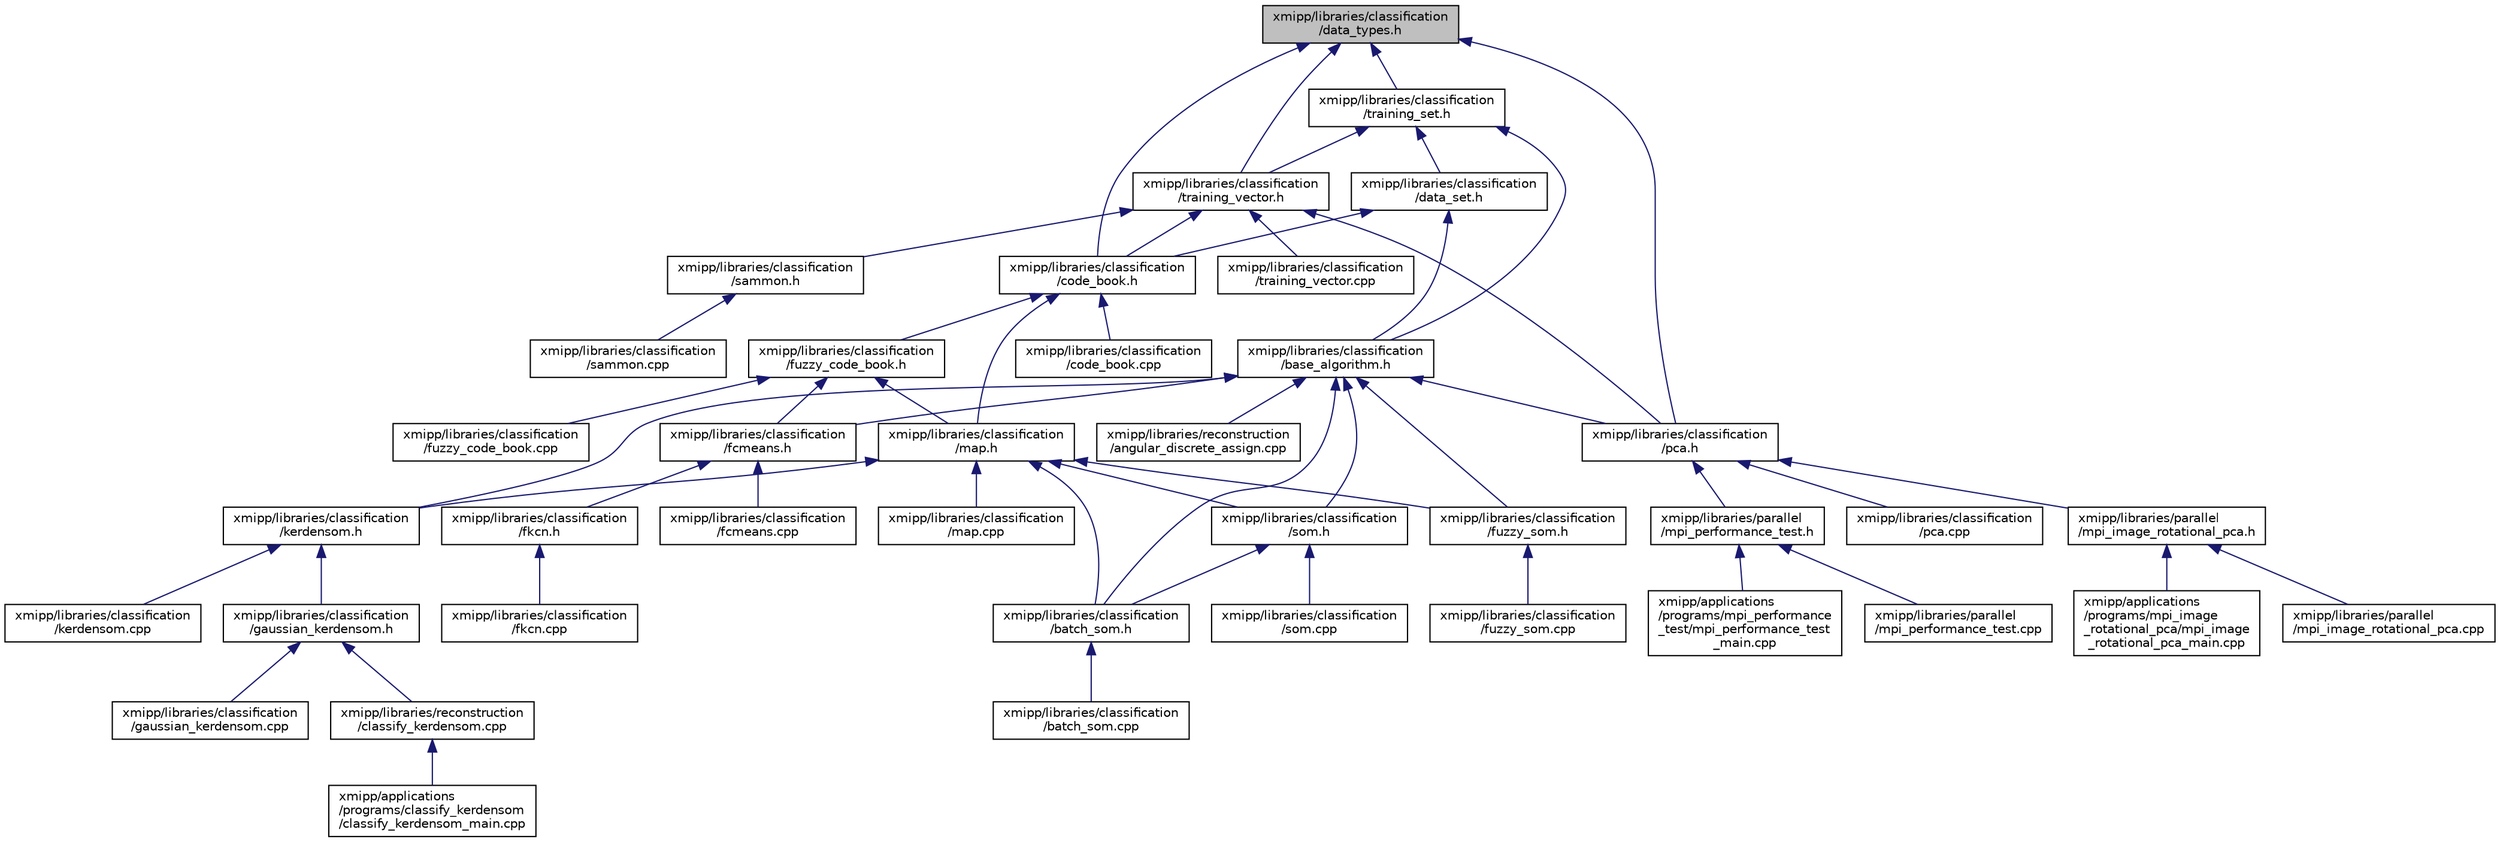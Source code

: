 digraph "xmipp/libraries/classification/data_types.h"
{
  edge [fontname="Helvetica",fontsize="10",labelfontname="Helvetica",labelfontsize="10"];
  node [fontname="Helvetica",fontsize="10",shape=record];
  Node6 [label="xmipp/libraries/classification\l/data_types.h",height=0.2,width=0.4,color="black", fillcolor="grey75", style="filled", fontcolor="black"];
  Node6 -> Node7 [dir="back",color="midnightblue",fontsize="10",style="solid",fontname="Helvetica"];
  Node7 [label="xmipp/libraries/classification\l/training_set.h",height=0.2,width=0.4,color="black", fillcolor="white", style="filled",URL="$training__set_8h.html"];
  Node7 -> Node8 [dir="back",color="midnightblue",fontsize="10",style="solid",fontname="Helvetica"];
  Node8 [label="xmipp/libraries/classification\l/base_algorithm.h",height=0.2,width=0.4,color="black", fillcolor="white", style="filled",URL="$base__algorithm_8h.html"];
  Node8 -> Node9 [dir="back",color="midnightblue",fontsize="10",style="solid",fontname="Helvetica"];
  Node9 [label="xmipp/libraries/classification\l/batch_som.h",height=0.2,width=0.4,color="black", fillcolor="white", style="filled",URL="$batch__som_8h.html"];
  Node9 -> Node10 [dir="back",color="midnightblue",fontsize="10",style="solid",fontname="Helvetica"];
  Node10 [label="xmipp/libraries/classification\l/batch_som.cpp",height=0.2,width=0.4,color="black", fillcolor="white", style="filled",URL="$batch__som_8cpp.html"];
  Node8 -> Node11 [dir="back",color="midnightblue",fontsize="10",style="solid",fontname="Helvetica"];
  Node11 [label="xmipp/libraries/classification\l/som.h",height=0.2,width=0.4,color="black", fillcolor="white", style="filled",URL="$som_8h.html"];
  Node11 -> Node9 [dir="back",color="midnightblue",fontsize="10",style="solid",fontname="Helvetica"];
  Node11 -> Node12 [dir="back",color="midnightblue",fontsize="10",style="solid",fontname="Helvetica"];
  Node12 [label="xmipp/libraries/classification\l/som.cpp",height=0.2,width=0.4,color="black", fillcolor="white", style="filled",URL="$som_8cpp.html"];
  Node8 -> Node13 [dir="back",color="midnightblue",fontsize="10",style="solid",fontname="Helvetica"];
  Node13 [label="xmipp/libraries/classification\l/fcmeans.h",height=0.2,width=0.4,color="black", fillcolor="white", style="filled",URL="$fcmeans_8h.html"];
  Node13 -> Node14 [dir="back",color="midnightblue",fontsize="10",style="solid",fontname="Helvetica"];
  Node14 [label="xmipp/libraries/classification\l/fcmeans.cpp",height=0.2,width=0.4,color="black", fillcolor="white", style="filled",URL="$fcmeans_8cpp.html"];
  Node13 -> Node15 [dir="back",color="midnightblue",fontsize="10",style="solid",fontname="Helvetica"];
  Node15 [label="xmipp/libraries/classification\l/fkcn.h",height=0.2,width=0.4,color="black", fillcolor="white", style="filled",URL="$fkcn_8h.html"];
  Node15 -> Node16 [dir="back",color="midnightblue",fontsize="10",style="solid",fontname="Helvetica"];
  Node16 [label="xmipp/libraries/classification\l/fkcn.cpp",height=0.2,width=0.4,color="black", fillcolor="white", style="filled",URL="$fkcn_8cpp.html"];
  Node8 -> Node17 [dir="back",color="midnightblue",fontsize="10",style="solid",fontname="Helvetica"];
  Node17 [label="xmipp/libraries/classification\l/fuzzy_som.h",height=0.2,width=0.4,color="black", fillcolor="white", style="filled",URL="$fuzzy__som_8h.html"];
  Node17 -> Node18 [dir="back",color="midnightblue",fontsize="10",style="solid",fontname="Helvetica"];
  Node18 [label="xmipp/libraries/classification\l/fuzzy_som.cpp",height=0.2,width=0.4,color="black", fillcolor="white", style="filled",URL="$fuzzy__som_8cpp.html"];
  Node8 -> Node19 [dir="back",color="midnightblue",fontsize="10",style="solid",fontname="Helvetica"];
  Node19 [label="xmipp/libraries/classification\l/kerdensom.h",height=0.2,width=0.4,color="black", fillcolor="white", style="filled",URL="$kerdensom_8h.html"];
  Node19 -> Node20 [dir="back",color="midnightblue",fontsize="10",style="solid",fontname="Helvetica"];
  Node20 [label="xmipp/libraries/classification\l/gaussian_kerdensom.h",height=0.2,width=0.4,color="black", fillcolor="white", style="filled",URL="$gaussian__kerdensom_8h.html"];
  Node20 -> Node21 [dir="back",color="midnightblue",fontsize="10",style="solid",fontname="Helvetica"];
  Node21 [label="xmipp/libraries/classification\l/gaussian_kerdensom.cpp",height=0.2,width=0.4,color="black", fillcolor="white", style="filled",URL="$gaussian__kerdensom_8cpp.html"];
  Node20 -> Node22 [dir="back",color="midnightblue",fontsize="10",style="solid",fontname="Helvetica"];
  Node22 [label="xmipp/libraries/reconstruction\l/classify_kerdensom.cpp",height=0.2,width=0.4,color="black", fillcolor="white", style="filled",URL="$classify__kerdensom_8cpp.html"];
  Node22 -> Node23 [dir="back",color="midnightblue",fontsize="10",style="solid",fontname="Helvetica"];
  Node23 [label="xmipp/applications\l/programs/classify_kerdensom\l/classify_kerdensom_main.cpp",height=0.2,width=0.4,color="black", fillcolor="white", style="filled",URL="$classify__kerdensom__main_8cpp.html"];
  Node19 -> Node24 [dir="back",color="midnightblue",fontsize="10",style="solid",fontname="Helvetica"];
  Node24 [label="xmipp/libraries/classification\l/kerdensom.cpp",height=0.2,width=0.4,color="black", fillcolor="white", style="filled",URL="$kerdensom_8cpp.html"];
  Node8 -> Node25 [dir="back",color="midnightblue",fontsize="10",style="solid",fontname="Helvetica"];
  Node25 [label="xmipp/libraries/classification\l/pca.h",height=0.2,width=0.4,color="black", fillcolor="white", style="filled",URL="$classification_2pca_8h.html"];
  Node25 -> Node26 [dir="back",color="midnightblue",fontsize="10",style="solid",fontname="Helvetica"];
  Node26 [label="xmipp/libraries/classification\l/pca.cpp",height=0.2,width=0.4,color="black", fillcolor="white", style="filled",URL="$classification_2pca_8cpp.html"];
  Node25 -> Node27 [dir="back",color="midnightblue",fontsize="10",style="solid",fontname="Helvetica"];
  Node27 [label="xmipp/libraries/parallel\l/mpi_image_rotational_pca.h",height=0.2,width=0.4,color="black", fillcolor="white", style="filled",URL="$mpi__image__rotational__pca_8h.html"];
  Node27 -> Node28 [dir="back",color="midnightblue",fontsize="10",style="solid",fontname="Helvetica"];
  Node28 [label="xmipp/applications\l/programs/mpi_image\l_rotational_pca/mpi_image\l_rotational_pca_main.cpp",height=0.2,width=0.4,color="black", fillcolor="white", style="filled",URL="$mpi__image__rotational__pca__main_8cpp.html"];
  Node27 -> Node29 [dir="back",color="midnightblue",fontsize="10",style="solid",fontname="Helvetica"];
  Node29 [label="xmipp/libraries/parallel\l/mpi_image_rotational_pca.cpp",height=0.2,width=0.4,color="black", fillcolor="white", style="filled",URL="$mpi__image__rotational__pca_8cpp.html"];
  Node25 -> Node30 [dir="back",color="midnightblue",fontsize="10",style="solid",fontname="Helvetica"];
  Node30 [label="xmipp/libraries/parallel\l/mpi_performance_test.h",height=0.2,width=0.4,color="black", fillcolor="white", style="filled",URL="$mpi__performance__test_8h.html"];
  Node30 -> Node31 [dir="back",color="midnightblue",fontsize="10",style="solid",fontname="Helvetica"];
  Node31 [label="xmipp/applications\l/programs/mpi_performance\l_test/mpi_performance_test\l_main.cpp",height=0.2,width=0.4,color="black", fillcolor="white", style="filled",URL="$mpi__performance__test__main_8cpp.html"];
  Node30 -> Node32 [dir="back",color="midnightblue",fontsize="10",style="solid",fontname="Helvetica"];
  Node32 [label="xmipp/libraries/parallel\l/mpi_performance_test.cpp",height=0.2,width=0.4,color="black", fillcolor="white", style="filled",URL="$mpi__performance__test_8cpp.html"];
  Node8 -> Node33 [dir="back",color="midnightblue",fontsize="10",style="solid",fontname="Helvetica"];
  Node33 [label="xmipp/libraries/reconstruction\l/angular_discrete_assign.cpp",height=0.2,width=0.4,color="black", fillcolor="white", style="filled",URL="$angular__discrete__assign_8cpp.html"];
  Node7 -> Node34 [dir="back",color="midnightblue",fontsize="10",style="solid",fontname="Helvetica"];
  Node34 [label="xmipp/libraries/classification\l/data_set.h",height=0.2,width=0.4,color="black", fillcolor="white", style="filled",URL="$data__set_8h.html"];
  Node34 -> Node8 [dir="back",color="midnightblue",fontsize="10",style="solid",fontname="Helvetica"];
  Node34 -> Node35 [dir="back",color="midnightblue",fontsize="10",style="solid",fontname="Helvetica"];
  Node35 [label="xmipp/libraries/classification\l/code_book.h",height=0.2,width=0.4,color="black", fillcolor="white", style="filled",URL="$code__book_8h.html"];
  Node35 -> Node36 [dir="back",color="midnightblue",fontsize="10",style="solid",fontname="Helvetica"];
  Node36 [label="xmipp/libraries/classification\l/map.h",height=0.2,width=0.4,color="black", fillcolor="white", style="filled",URL="$map_8h.html"];
  Node36 -> Node9 [dir="back",color="midnightblue",fontsize="10",style="solid",fontname="Helvetica"];
  Node36 -> Node11 [dir="back",color="midnightblue",fontsize="10",style="solid",fontname="Helvetica"];
  Node36 -> Node17 [dir="back",color="midnightblue",fontsize="10",style="solid",fontname="Helvetica"];
  Node36 -> Node19 [dir="back",color="midnightblue",fontsize="10",style="solid",fontname="Helvetica"];
  Node36 -> Node37 [dir="back",color="midnightblue",fontsize="10",style="solid",fontname="Helvetica"];
  Node37 [label="xmipp/libraries/classification\l/map.cpp",height=0.2,width=0.4,color="black", fillcolor="white", style="filled",URL="$map_8cpp.html"];
  Node35 -> Node38 [dir="back",color="midnightblue",fontsize="10",style="solid",fontname="Helvetica"];
  Node38 [label="xmipp/libraries/classification\l/fuzzy_code_book.h",height=0.2,width=0.4,color="black", fillcolor="white", style="filled",URL="$fuzzy__code__book_8h.html"];
  Node38 -> Node36 [dir="back",color="midnightblue",fontsize="10",style="solid",fontname="Helvetica"];
  Node38 -> Node13 [dir="back",color="midnightblue",fontsize="10",style="solid",fontname="Helvetica"];
  Node38 -> Node39 [dir="back",color="midnightblue",fontsize="10",style="solid",fontname="Helvetica"];
  Node39 [label="xmipp/libraries/classification\l/fuzzy_code_book.cpp",height=0.2,width=0.4,color="black", fillcolor="white", style="filled",URL="$fuzzy__code__book_8cpp.html"];
  Node35 -> Node40 [dir="back",color="midnightblue",fontsize="10",style="solid",fontname="Helvetica"];
  Node40 [label="xmipp/libraries/classification\l/code_book.cpp",height=0.2,width=0.4,color="black", fillcolor="white", style="filled",URL="$code__book_8cpp.html"];
  Node7 -> Node41 [dir="back",color="midnightblue",fontsize="10",style="solid",fontname="Helvetica"];
  Node41 [label="xmipp/libraries/classification\l/training_vector.h",height=0.2,width=0.4,color="black", fillcolor="white", style="filled",URL="$training__vector_8h.html"];
  Node41 -> Node35 [dir="back",color="midnightblue",fontsize="10",style="solid",fontname="Helvetica"];
  Node41 -> Node25 [dir="back",color="midnightblue",fontsize="10",style="solid",fontname="Helvetica"];
  Node41 -> Node42 [dir="back",color="midnightblue",fontsize="10",style="solid",fontname="Helvetica"];
  Node42 [label="xmipp/libraries/classification\l/sammon.h",height=0.2,width=0.4,color="black", fillcolor="white", style="filled",URL="$sammon_8h.html"];
  Node42 -> Node43 [dir="back",color="midnightblue",fontsize="10",style="solid",fontname="Helvetica"];
  Node43 [label="xmipp/libraries/classification\l/sammon.cpp",height=0.2,width=0.4,color="black", fillcolor="white", style="filled",URL="$sammon_8cpp.html"];
  Node41 -> Node44 [dir="back",color="midnightblue",fontsize="10",style="solid",fontname="Helvetica"];
  Node44 [label="xmipp/libraries/classification\l/training_vector.cpp",height=0.2,width=0.4,color="black", fillcolor="white", style="filled",URL="$training__vector_8cpp.html"];
  Node6 -> Node35 [dir="back",color="midnightblue",fontsize="10",style="solid",fontname="Helvetica"];
  Node6 -> Node41 [dir="back",color="midnightblue",fontsize="10",style="solid",fontname="Helvetica"];
  Node6 -> Node25 [dir="back",color="midnightblue",fontsize="10",style="solid",fontname="Helvetica"];
}
